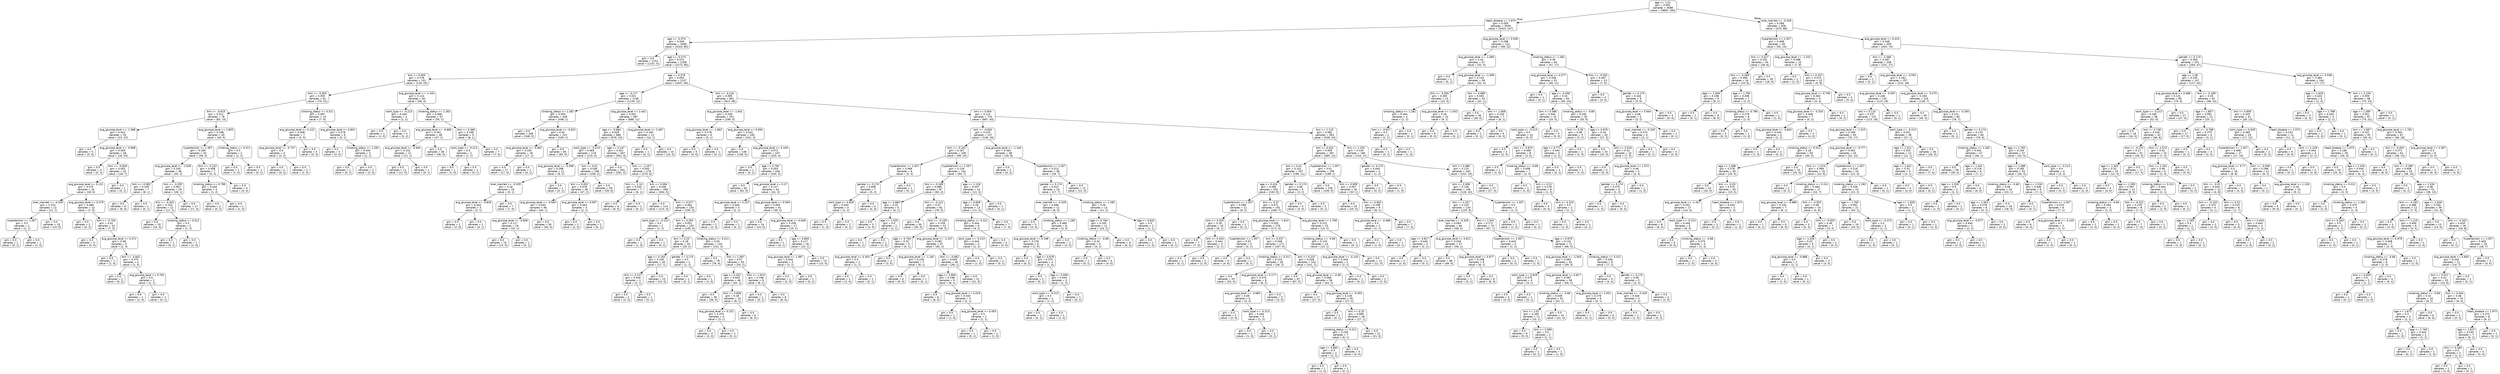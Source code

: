 digraph Tree {
node [shape=box, style="rounded", color="black", fontname="helvetica"] ;
edge [fontname="helvetica"] ;
0 [label="age <= 1.21\ngini = 0.091\nsamples = 4088\nvalue = [3893, 195]"] ;
1 [label="heart_disease <= 1.973\ngini = 0.059\nsamples = 3530\nvalue = [3423, 107]"] ;
0 -> 1 [labeldistance=2.5, labelangle=45, headlabel="True"] ;
2 [label="age <= -0.574\ngini = 0.049\nsamples = 3409\nvalue = [3324, 85]"] ;
1 -> 2 ;
3 [label="gini = 0.0\nsamples = 1151\nvalue = [1151, 0]"] ;
2 -> 3 ;
4 [label="age <= -0.573\ngini = 0.072\nsamples = 2258\nvalue = [2173, 85]"] ;
2 -> 4 ;
5 [label="bmi <= 0.005\ngini = 0.276\nsamples = 151\nvalue = [126, 25]"] ;
4 -> 5 ;
6 [label="bmi <= -0.003\ngini = 0.355\nsamples = 91\nvalue = [70, 21]"] ;
5 -> 6 ;
7 [label="bmi <= -0.615\ngini = 0.311\nsamples = 78\nvalue = [63, 15]"] ;
6 -> 7 ;
8 [label="avg_glucose_level <= -1.098\ngini = 0.422\nsamples = 33\nvalue = [23, 10]"] ;
7 -> 8 ;
9 [label="gini = 0.0\nsamples = 5\nvalue = [5, 0]"] ;
8 -> 9 ;
10 [label="avg_glucose_level <= -0.908\ngini = 0.459\nsamples = 28\nvalue = [18, 10]"] ;
8 -> 10 ;
11 [label="gini = 0.0\nsamples = 3\nvalue = [0, 3]"] ;
10 -> 11 ;
12 [label="bmi <= -0.628\ngini = 0.403\nsamples = 25\nvalue = [18, 7]"] ;
10 -> 12 ;
13 [label="avg_glucose_level <= 0.131\ngini = 0.375\nsamples = 24\nvalue = [18, 6]"] ;
12 -> 13 ;
14 [label="ever_married <= -0.329\ngini = 0.153\nsamples = 12\nvalue = [11, 1]"] ;
13 -> 14 ;
15 [label="hypertension <= 1.357\ngini = 0.5\nsamples = 2\nvalue = [1, 1]"] ;
14 -> 15 ;
16 [label="gini = 0.0\nsamples = 1\nvalue = [0, 1]"] ;
15 -> 16 ;
17 [label="gini = 0.0\nsamples = 1\nvalue = [1, 0]"] ;
15 -> 17 ;
18 [label="gini = 0.0\nsamples = 10\nvalue = [10, 0]"] ;
14 -> 18 ;
19 [label="avg_glucose_level <= 0.279\ngini = 0.486\nsamples = 12\nvalue = [7, 5]"] ;
13 -> 19 ;
20 [label="gini = 0.0\nsamples = 2\nvalue = [0, 2]"] ;
19 -> 20 ;
21 [label="bmi <= -0.754\ngini = 0.42\nsamples = 10\nvalue = [7, 3]"] ;
19 -> 21 ;
22 [label="gini = 0.0\nsamples = 5\nvalue = [5, 0]"] ;
21 -> 22 ;
23 [label="avg_glucose_level <= 0.471\ngini = 0.48\nsamples = 5\nvalue = [2, 3]"] ;
21 -> 23 ;
24 [label="gini = 0.0\nsamples = 1\nvalue = [1, 0]"] ;
23 -> 24 ;
25 [label="bmi <= -0.641\ngini = 0.375\nsamples = 4\nvalue = [1, 3]"] ;
23 -> 25 ;
26 [label="gini = 0.0\nsamples = 2\nvalue = [0, 2]"] ;
25 -> 26 ;
27 [label="avg_glucose_level <= 0.702\ngini = 0.5\nsamples = 2\nvalue = [1, 1]"] ;
25 -> 27 ;
28 [label="gini = 0.0\nsamples = 1\nvalue = [1, 0]"] ;
27 -> 28 ;
29 [label="gini = 0.0\nsamples = 1\nvalue = [0, 1]"] ;
27 -> 29 ;
30 [label="gini = 0.0\nsamples = 1\nvalue = [0, 1]"] ;
12 -> 30 ;
31 [label="avg_glucose_level <= 2.803\ngini = 0.198\nsamples = 45\nvalue = [40, 5]"] ;
7 -> 31 ;
32 [label="hypertension <= 1.357\ngini = 0.169\nsamples = 43\nvalue = [39, 4]"] ;
31 -> 32 ;
33 [label="avg_glucose_level <= -1.028\ngini = 0.105\nsamples = 36\nvalue = [34, 2]"] ;
32 -> 33 ;
34 [label="bmi <= -0.082\ngini = 0.245\nsamples = 7\nvalue = [6, 1]"] ;
33 -> 34 ;
35 [label="gini = 0.0\nsamples = 6\nvalue = [6, 0]"] ;
34 -> 35 ;
36 [label="gini = 0.0\nsamples = 1\nvalue = [0, 1]"] ;
34 -> 36 ;
37 [label="bmi <= -0.295\ngini = 0.067\nsamples = 29\nvalue = [28, 1]"] ;
33 -> 37 ;
38 [label="bmi <= -0.342\ngini = 0.153\nsamples = 12\nvalue = [11, 1]"] ;
37 -> 38 ;
39 [label="gini = 0.0\nsamples = 10\nvalue = [10, 0]"] ;
38 -> 39 ;
40 [label="smoking_status <= 0.311\ngini = 0.5\nsamples = 2\nvalue = [1, 1]"] ;
38 -> 40 ;
41 [label="gini = 0.0\nsamples = 1\nvalue = [0, 1]"] ;
40 -> 41 ;
42 [label="gini = 0.0\nsamples = 1\nvalue = [1, 0]"] ;
40 -> 42 ;
43 [label="gini = 0.0\nsamples = 17\nvalue = [17, 0]"] ;
37 -> 43 ;
44 [label="bmi <= -0.222\ngini = 0.408\nsamples = 7\nvalue = [5, 2]"] ;
32 -> 44 ;
45 [label="smoking_status <= 0.796\ngini = 0.444\nsamples = 3\nvalue = [1, 2]"] ;
44 -> 45 ;
46 [label="gini = 0.0\nsamples = 2\nvalue = [0, 2]"] ;
45 -> 46 ;
47 [label="gini = 0.0\nsamples = 1\nvalue = [1, 0]"] ;
45 -> 47 ;
48 [label="gini = 0.0\nsamples = 4\nvalue = [4, 0]"] ;
44 -> 48 ;
49 [label="smoking_status <= 0.311\ngini = 0.5\nsamples = 2\nvalue = [1, 1]"] ;
31 -> 49 ;
50 [label="gini = 0.0\nsamples = 1\nvalue = [1, 0]"] ;
49 -> 50 ;
51 [label="gini = 0.0\nsamples = 1\nvalue = [0, 1]"] ;
49 -> 51 ;
52 [label="smoking_status <= 0.311\ngini = 0.497\nsamples = 13\nvalue = [7, 6]"] ;
6 -> 52 ;
53 [label="avg_glucose_level <= 0.122\ngini = 0.408\nsamples = 7\nvalue = [2, 5]"] ;
52 -> 53 ;
54 [label="avg_glucose_level <= -0.737\ngini = 0.5\nsamples = 4\nvalue = [2, 2]"] ;
53 -> 54 ;
55 [label="gini = 0.0\nsamples = 2\nvalue = [0, 2]"] ;
54 -> 55 ;
56 [label="gini = 0.0\nsamples = 2\nvalue = [2, 0]"] ;
54 -> 56 ;
57 [label="gini = 0.0\nsamples = 3\nvalue = [0, 3]"] ;
53 -> 57 ;
58 [label="avg_glucose_level <= 0.801\ngini = 0.278\nsamples = 6\nvalue = [5, 1]"] ;
52 -> 58 ;
59 [label="gini = 0.0\nsamples = 3\nvalue = [3, 0]"] ;
58 -> 59 ;
60 [label="smoking_status <= 1.282\ngini = 0.444\nsamples = 3\nvalue = [2, 1]"] ;
58 -> 60 ;
61 [label="gini = 0.0\nsamples = 1\nvalue = [0, 1]"] ;
60 -> 61 ;
62 [label="gini = 0.0\nsamples = 2\nvalue = [2, 0]"] ;
60 -> 62 ;
63 [label="avg_glucose_level <= -1.434\ngini = 0.124\nsamples = 60\nvalue = [56, 4]"] ;
5 -> 63 ;
64 [label="work_type <= -0.213\ngini = 0.444\nsamples = 3\nvalue = [1, 2]"] ;
63 -> 64 ;
65 [label="gini = 0.0\nsamples = 1\nvalue = [1, 0]"] ;
64 -> 65 ;
66 [label="gini = 0.0\nsamples = 2\nvalue = [0, 2]"] ;
64 -> 66 ;
67 [label="smoking_status <= 1.282\ngini = 0.068\nsamples = 57\nvalue = [55, 2]"] ;
63 -> 67 ;
68 [label="avg_glucose_level <= -0.894\ngini = 0.041\nsamples = 48\nvalue = [47, 1]"] ;
67 -> 68 ;
69 [label="avg_glucose_level <= -0.945\ngini = 0.153\nsamples = 12\nvalue = [11, 1]"] ;
68 -> 69 ;
70 [label="gini = 0.0\nsamples = 11\nvalue = [11, 0]"] ;
69 -> 70 ;
71 [label="gini = 0.0\nsamples = 1\nvalue = [0, 1]"] ;
69 -> 71 ;
72 [label="gini = 0.0\nsamples = 36\nvalue = [36, 0]"] ;
68 -> 72 ;
73 [label="bmi <= 0.496\ngini = 0.198\nsamples = 9\nvalue = [8, 1]"] ;
67 -> 73 ;
74 [label="work_type <= -0.213\ngini = 0.5\nsamples = 2\nvalue = [1, 1]"] ;
73 -> 74 ;
75 [label="gini = 0.0\nsamples = 1\nvalue = [1, 0]"] ;
74 -> 75 ;
76 [label="gini = 0.0\nsamples = 1\nvalue = [0, 1]"] ;
74 -> 76 ;
77 [label="gini = 0.0\nsamples = 7\nvalue = [7, 0]"] ;
73 -> 77 ;
78 [label="age <= 0.378\ngini = 0.055\nsamples = 2107\nvalue = [2047, 60]"] ;
4 -> 78 ;
79 [label="age <= -0.177\ngini = 0.021\nsamples = 1146\nvalue = [1134, 12]"] ;
78 -> 79 ;
80 [label="smoking_status <= 1.282\ngini = 0.004\nsamples = 449\nvalue = [448, 1]"] ;
79 -> 80 ;
81 [label="gini = 0.0\nsamples = 348\nvalue = [348, 0]"] ;
80 -> 81 ;
82 [label="avg_glucose_level <= -0.922\ngini = 0.02\nsamples = 101\nvalue = [100, 1]"] ;
80 -> 82 ;
83 [label="avg_glucose_level <= -0.961\ngini = 0.105\nsamples = 18\nvalue = [17, 1]"] ;
82 -> 83 ;
84 [label="gini = 0.0\nsamples = 17\nvalue = [17, 0]"] ;
83 -> 84 ;
85 [label="gini = 0.0\nsamples = 1\nvalue = [0, 1]"] ;
83 -> 85 ;
86 [label="gini = 0.0\nsamples = 83\nvalue = [83, 0]"] ;
82 -> 86 ;
87 [label="avg_glucose_level <= 2.442\ngini = 0.031\nsamples = 697\nvalue = [686, 11]"] ;
79 -> 87 ;
88 [label="age <= -0.084\ngini = 0.029\nsamples = 686\nvalue = [676, 10]"] ;
87 -> 88 ;
89 [label="work_type <= -0.213\ngini = 0.065\nsamples = 119\nvalue = [115, 4]"] ;
88 -> 89 ;
90 [label="avg_glucose_level <= -0.008\ngini = 0.298\nsamples = 11\nvalue = [9, 2]"] ;
89 -> 90 ;
91 [label="ever_married <= -0.329\ngini = 0.18\nsamples = 10\nvalue = [9, 1]"] ;
90 -> 91 ;
92 [label="avg_glucose_level <= -0.826\ngini = 0.444\nsamples = 3\nvalue = [2, 1]"] ;
91 -> 92 ;
93 [label="gini = 0.0\nsamples = 2\nvalue = [2, 0]"] ;
92 -> 93 ;
94 [label="gini = 0.0\nsamples = 1\nvalue = [0, 1]"] ;
92 -> 94 ;
95 [label="gini = 0.0\nsamples = 7\nvalue = [7, 0]"] ;
91 -> 95 ;
96 [label="gini = 0.0\nsamples = 1\nvalue = [0, 1]"] ;
90 -> 96 ;
97 [label="bmi <= 0.01\ngini = 0.036\nsamples = 108\nvalue = [106, 2]"] ;
89 -> 97 ;
98 [label="bmi <= 0.002\ngini = 0.078\nsamples = 49\nvalue = [47, 2]"] ;
97 -> 98 ;
99 [label="avg_glucose_level <= -0.563\ngini = 0.043\nsamples = 46\nvalue = [45, 1]"] ;
98 -> 99 ;
100 [label="avg_glucose_level <= -0.656\ngini = 0.117\nsamples = 16\nvalue = [15, 1]"] ;
99 -> 100 ;
101 [label="gini = 0.0\nsamples = 15\nvalue = [15, 0]"] ;
100 -> 101 ;
102 [label="gini = 0.0\nsamples = 1\nvalue = [0, 1]"] ;
100 -> 102 ;
103 [label="gini = 0.0\nsamples = 30\nvalue = [30, 0]"] ;
99 -> 103 ;
104 [label="avg_glucose_level <= 0.097\ngini = 0.444\nsamples = 3\nvalue = [2, 1]"] ;
98 -> 104 ;
105 [label="gini = 0.0\nsamples = 2\nvalue = [2, 0]"] ;
104 -> 105 ;
106 [label="gini = 0.0\nsamples = 1\nvalue = [0, 1]"] ;
104 -> 106 ;
107 [label="gini = 0.0\nsamples = 59\nvalue = [59, 0]"] ;
97 -> 107 ;
108 [label="age <= 0.147\ngini = 0.021\nsamples = 567\nvalue = [561, 6]"] ;
88 -> 108 ;
109 [label="gini = 0.0\nsamples = 291\nvalue = [291, 0]"] ;
108 -> 109 ;
110 [label="bmi <= -1.107\ngini = 0.043\nsamples = 276\nvalue = [270, 6]"] ;
108 -> 110 ;
111 [label="bmi <= -1.14\ngini = 0.245\nsamples = 7\nvalue = [6, 1]"] ;
110 -> 111 ;
112 [label="gini = 0.0\nsamples = 6\nvalue = [6, 0]"] ;
111 -> 112 ;
113 [label="gini = 0.0\nsamples = 1\nvalue = [0, 1]"] ;
111 -> 113 ;
114 [label="bmi <= 0.064\ngini = 0.036\nsamples = 269\nvalue = [264, 5]"] ;
110 -> 114 ;
115 [label="gini = 0.0\nsamples = 114\nvalue = [114, 0]"] ;
114 -> 115 ;
116 [label="bmi <= 0.077\ngini = 0.062\nsamples = 155\nvalue = [150, 5]"] ;
114 -> 116 ;
117 [label="work_type <= -0.213\ngini = 0.5\nsamples = 2\nvalue = [1, 1]"] ;
116 -> 117 ;
118 [label="gini = 0.0\nsamples = 1\nvalue = [1, 0]"] ;
117 -> 118 ;
119 [label="gini = 0.0\nsamples = 1\nvalue = [0, 1]"] ;
117 -> 119 ;
120 [label="bmi <= 0.263\ngini = 0.051\nsamples = 153\nvalue = [149, 4]"] ;
116 -> 120 ;
121 [label="bmi <= 0.25\ngini = 0.18\nsamples = 20\nvalue = [18, 2]"] ;
120 -> 121 ;
122 [label="age <= 0.193\ngini = 0.105\nsamples = 18\nvalue = [17, 1]"] ;
121 -> 122 ;
123 [label="bmi <= 0.137\ngini = 0.444\nsamples = 3\nvalue = [2, 1]"] ;
122 -> 123 ;
124 [label="gini = 0.0\nsamples = 2\nvalue = [2, 0]"] ;
123 -> 124 ;
125 [label="gini = 0.0\nsamples = 1\nvalue = [0, 1]"] ;
123 -> 125 ;
126 [label="gini = 0.0\nsamples = 15\nvalue = [15, 0]"] ;
122 -> 126 ;
127 [label="gender <= 0.174\ngini = 0.5\nsamples = 2\nvalue = [1, 1]"] ;
121 -> 127 ;
128 [label="gini = 0.0\nsamples = 1\nvalue = [0, 1]"] ;
127 -> 128 ;
129 [label="gini = 0.0\nsamples = 1\nvalue = [1, 0]"] ;
127 -> 129 ;
130 [label="smoking_status <= 0.311\ngini = 0.03\nsamples = 133\nvalue = [131, 2]"] ;
120 -> 130 ;
131 [label="gini = 0.0\nsamples = 78\nvalue = [78, 0]"] ;
130 -> 131 ;
132 [label="bmi <= 1.567\ngini = 0.07\nsamples = 55\nvalue = [53, 2]"] ;
130 -> 132 ;
133 [label="age <= 0.332\ngini = 0.043\nsamples = 46\nvalue = [45, 1]"] ;
132 -> 133 ;
134 [label="gini = 0.0\nsamples = 36\nvalue = [36, 0]"] ;
133 -> 134 ;
135 [label="bmi <= 0.836\ngini = 0.18\nsamples = 10\nvalue = [9, 1]"] ;
133 -> 135 ;
136 [label="avg_glucose_level <= 0.232\ngini = 0.375\nsamples = 4\nvalue = [3, 1]"] ;
135 -> 136 ;
137 [label="gini = 0.0\nsamples = 3\nvalue = [3, 0]"] ;
136 -> 137 ;
138 [label="gini = 0.0\nsamples = 1\nvalue = [0, 1]"] ;
136 -> 138 ;
139 [label="gini = 0.0\nsamples = 6\nvalue = [6, 0]"] ;
135 -> 139 ;
140 [label="bmi <= 1.674\ngini = 0.198\nsamples = 9\nvalue = [8, 1]"] ;
132 -> 140 ;
141 [label="gini = 0.0\nsamples = 1\nvalue = [0, 1]"] ;
140 -> 141 ;
142 [label="gini = 0.0\nsamples = 8\nvalue = [8, 0]"] ;
140 -> 142 ;
143 [label="avg_glucose_level <= 2.487\ngini = 0.165\nsamples = 11\nvalue = [10, 1]"] ;
87 -> 143 ;
144 [label="gini = 0.0\nsamples = 1\nvalue = [0, 1]"] ;
143 -> 144 ;
145 [label="gini = 0.0\nsamples = 10\nvalue = [10, 0]"] ;
143 -> 145 ;
146 [label="bmi <= -0.216\ngini = 0.095\nsamples = 961\nvalue = [913, 48]"] ;
78 -> 146 ;
147 [label="avg_glucose_level <= -1.641\ngini = 0.039\nsamples = 251\nvalue = [246, 5]"] ;
146 -> 147 ;
148 [label="avg_glucose_level <= -1.662\ngini = 0.278\nsamples = 6\nvalue = [5, 1]"] ;
147 -> 148 ;
149 [label="gini = 0.0\nsamples = 5\nvalue = [5, 0]"] ;
148 -> 149 ;
150 [label="gini = 0.0\nsamples = 1\nvalue = [0, 1]"] ;
148 -> 150 ;
151 [label="avg_glucose_level <= 0.094\ngini = 0.032\nsamples = 245\nvalue = [241, 4]"] ;
147 -> 151 ;
152 [label="gini = 0.0\nsamples = 138\nvalue = [138, 0]"] ;
151 -> 152 ;
153 [label="avg_glucose_level <= 0.109\ngini = 0.072\nsamples = 107\nvalue = [103, 4]"] ;
151 -> 153 ;
154 [label="gini = 0.0\nsamples = 1\nvalue = [0, 1]"] ;
153 -> 154 ;
155 [label="age <= 0.794\ngini = 0.055\nsamples = 106\nvalue = [103, 3]"] ;
153 -> 155 ;
156 [label="gini = 0.0\nsamples = 62\nvalue = [62, 0]"] ;
155 -> 156 ;
157 [label="avg_glucose_level <= 0.17\ngini = 0.127\nsamples = 44\nvalue = [41, 3]"] ;
155 -> 157 ;
158 [label="avg_glucose_level <= 0.137\ngini = 0.444\nsamples = 3\nvalue = [2, 1]"] ;
157 -> 158 ;
159 [label="gini = 0.0\nsamples = 2\nvalue = [2, 0]"] ;
158 -> 159 ;
160 [label="gini = 0.0\nsamples = 1\nvalue = [0, 1]"] ;
158 -> 160 ;
161 [label="avg_glucose_level <= 0.594\ngini = 0.093\nsamples = 41\nvalue = [39, 2]"] ;
157 -> 161 ;
162 [label="gini = 0.0\nsamples = 24\nvalue = [24, 0]"] ;
161 -> 162 ;
163 [label="avg_glucose_level <= 0.628\ngini = 0.208\nsamples = 17\nvalue = [15, 2]"] ;
161 -> 163 ;
164 [label="gini = 0.0\nsamples = 1\nvalue = [0, 1]"] ;
163 -> 164 ;
165 [label="age <= 0.864\ngini = 0.117\nsamples = 16\nvalue = [15, 1]"] ;
163 -> 165 ;
166 [label="avg_glucose_level <= 1.087\ngini = 0.444\nsamples = 3\nvalue = [2, 1]"] ;
165 -> 166 ;
167 [label="gini = 0.0\nsamples = 2\nvalue = [2, 0]"] ;
166 -> 167 ;
168 [label="gini = 0.0\nsamples = 1\nvalue = [0, 1]"] ;
166 -> 168 ;
169 [label="gini = 0.0\nsamples = 13\nvalue = [13, 0]"] ;
165 -> 169 ;
170 [label="bmi <= 0.004\ngini = 0.114\nsamples = 710\nvalue = [667, 43]"] ;
146 -> 170 ;
171 [label="bmi <= -0.003\ngini = 0.225\nsamples = 147\nvalue = [128, 19]"] ;
170 -> 171 ;
172 [label="bmi <= -0.202\ngini = 0.167\nsamples = 109\nvalue = [99, 10]"] ;
171 -> 172 ;
173 [label="hypertension <= 1.357\ngini = 0.469\nsamples = 8\nvalue = [5, 3]"] ;
172 -> 173 ;
174 [label="gender <= 0.174\ngini = 0.408\nsamples = 7\nvalue = [5, 2]"] ;
173 -> 174 ;
175 [label="work_type <= 0.929\ngini = 0.444\nsamples = 3\nvalue = [1, 2]"] ;
174 -> 175 ;
176 [label="gini = 0.0\nsamples = 1\nvalue = [1, 0]"] ;
175 -> 176 ;
177 [label="gini = 0.0\nsamples = 2\nvalue = [0, 2]"] ;
175 -> 177 ;
178 [label="gini = 0.0\nsamples = 4\nvalue = [4, 0]"] ;
174 -> 178 ;
179 [label="gini = 0.0\nsamples = 1\nvalue = [0, 1]"] ;
173 -> 179 ;
180 [label="hypertension <= 1.357\ngini = 0.129\nsamples = 101\nvalue = [94, 7]"] ;
172 -> 180 ;
181 [label="bmi <= -0.189\ngini = 0.088\nsamples = 87\nvalue = [83, 4]"] ;
180 -> 181 ;
182 [label="age <= 0.864\ngini = 0.32\nsamples = 5\nvalue = [4, 1]"] ;
181 -> 182 ;
183 [label="gini = 0.0\nsamples = 3\nvalue = [3, 0]"] ;
182 -> 183 ;
184 [label="age <= 1.025\ngini = 0.5\nsamples = 2\nvalue = [1, 1]"] ;
182 -> 184 ;
185 [label="gini = 0.0\nsamples = 1\nvalue = [0, 1]"] ;
184 -> 185 ;
186 [label="gini = 0.0\nsamples = 1\nvalue = [1, 0]"] ;
184 -> 186 ;
187 [label="bmi <= -0.122\ngini = 0.07\nsamples = 82\nvalue = [79, 3]"] ;
181 -> 187 ;
188 [label="gini = 0.0\nsamples = 30\nvalue = [30, 0]"] ;
187 -> 188 ;
189 [label="bmi <= -0.109\ngini = 0.109\nsamples = 52\nvalue = [49, 3]"] ;
187 -> 189 ;
190 [label="age <= 0.794\ngini = 0.32\nsamples = 5\nvalue = [4, 1]"] ;
189 -> 190 ;
191 [label="avg_glucose_level <= 0.353\ngini = 0.5\nsamples = 2\nvalue = [1, 1]"] ;
190 -> 191 ;
192 [label="gini = 0.0\nsamples = 1\nvalue = [1, 0]"] ;
191 -> 192 ;
193 [label="gini = 0.0\nsamples = 1\nvalue = [0, 1]"] ;
191 -> 193 ;
194 [label="gini = 0.0\nsamples = 3\nvalue = [3, 0]"] ;
190 -> 194 ;
195 [label="avg_glucose_level <= -1.107\ngini = 0.081\nsamples = 47\nvalue = [45, 2]"] ;
189 -> 195 ;
196 [label="avg_glucose_level <= -1.181\ngini = 0.245\nsamples = 7\nvalue = [6, 1]"] ;
195 -> 196 ;
197 [label="gini = 0.0\nsamples = 6\nvalue = [6, 0]"] ;
196 -> 197 ;
198 [label="gini = 0.0\nsamples = 1\nvalue = [0, 1]"] ;
196 -> 198 ;
199 [label="bmi <= -0.082\ngini = 0.049\nsamples = 40\nvalue = [39, 1]"] ;
195 -> 199 ;
200 [label="age <= 0.956\ngini = 0.198\nsamples = 9\nvalue = [8, 1]"] ;
199 -> 200 ;
201 [label="gini = 0.0\nsamples = 6\nvalue = [6, 0]"] ;
200 -> 201 ;
202 [label="avg_glucose_level <= 0.019\ngini = 0.444\nsamples = 3\nvalue = [2, 1]"] ;
200 -> 202 ;
203 [label="gini = 0.0\nsamples = 1\nvalue = [1, 0]"] ;
202 -> 203 ;
204 [label="avg_glucose_level <= 0.453\ngini = 0.5\nsamples = 2\nvalue = [1, 1]"] ;
202 -> 204 ;
205 [label="gini = 0.0\nsamples = 1\nvalue = [0, 1]"] ;
204 -> 205 ;
206 [label="gini = 0.0\nsamples = 1\nvalue = [1, 0]"] ;
204 -> 206 ;
207 [label="gini = 0.0\nsamples = 31\nvalue = [31, 0]"] ;
199 -> 207 ;
208 [label="age <= 1.118\ngini = 0.337\nsamples = 14\nvalue = [11, 3]"] ;
180 -> 208 ;
209 [label="age <= 0.609\ngini = 0.26\nsamples = 13\nvalue = [11, 2]"] ;
208 -> 209 ;
210 [label="smoking_status <= 0.311\ngini = 0.444\nsamples = 6\nvalue = [4, 2]"] ;
209 -> 210 ;
211 [label="work_type <= -0.213\ngini = 0.444\nsamples = 3\nvalue = [1, 2]"] ;
210 -> 211 ;
212 [label="gini = 0.0\nsamples = 1\nvalue = [1, 0]"] ;
211 -> 212 ;
213 [label="gini = 0.0\nsamples = 2\nvalue = [0, 2]"] ;
211 -> 213 ;
214 [label="gini = 0.0\nsamples = 3\nvalue = [3, 0]"] ;
210 -> 214 ;
215 [label="gini = 0.0\nsamples = 7\nvalue = [7, 0]"] ;
209 -> 215 ;
216 [label="gini = 0.0\nsamples = 1\nvalue = [0, 1]"] ;
208 -> 216 ;
217 [label="avg_glucose_level <= -1.144\ngini = 0.361\nsamples = 38\nvalue = [29, 9]"] ;
171 -> 217 ;
218 [label="gini = 0.0\nsamples = 2\nvalue = [0, 2]"] ;
217 -> 218 ;
219 [label="hypertension <= 1.357\ngini = 0.313\nsamples = 36\nvalue = [29, 7]"] ;
217 -> 219 ;
220 [label="gender <= 0.174\ngini = 0.413\nsamples = 24\nvalue = [17, 7]"] ;
219 -> 220 ;
221 [label="ever_married <= -0.329\ngini = 0.496\nsamples = 11\nvalue = [6, 5]"] ;
220 -> 221 ;
222 [label="gini = 0.0\nsamples = 3\nvalue = [3, 0]"] ;
221 -> 222 ;
223 [label="smoking_status <= 1.282\ngini = 0.469\nsamples = 8\nvalue = [3, 5]"] ;
221 -> 223 ;
224 [label="avg_glucose_level <= 0.198\ngini = 0.278\nsamples = 6\nvalue = [1, 5]"] ;
223 -> 224 ;
225 [label="gini = 0.0\nsamples = 2\nvalue = [0, 2]"] ;
224 -> 225 ;
226 [label="age <= 0.679\ngini = 0.375\nsamples = 4\nvalue = [1, 3]"] ;
224 -> 226 ;
227 [label="gini = 0.0\nsamples = 1\nvalue = [0, 1]"] ;
226 -> 227 ;
228 [label="age <= 0.956\ngini = 0.444\nsamples = 3\nvalue = [1, 2]"] ;
226 -> 228 ;
229 [label="work_type <= -0.213\ngini = 0.5\nsamples = 2\nvalue = [1, 1]"] ;
228 -> 229 ;
230 [label="gini = 0.0\nsamples = 1\nvalue = [0, 1]"] ;
229 -> 230 ;
231 [label="gini = 0.0\nsamples = 1\nvalue = [1, 0]"] ;
229 -> 231 ;
232 [label="gini = 0.0\nsamples = 1\nvalue = [0, 1]"] ;
228 -> 232 ;
233 [label="gini = 0.0\nsamples = 2\nvalue = [2, 0]"] ;
223 -> 233 ;
234 [label="smoking_status <= 1.282\ngini = 0.26\nsamples = 13\nvalue = [11, 2]"] ;
220 -> 234 ;
235 [label="age <= 0.794\ngini = 0.165\nsamples = 11\nvalue = [10, 1]"] ;
234 -> 235 ;
236 [label="smoking_status <= -0.66\ngini = 0.32\nsamples = 5\nvalue = [4, 1]"] ;
235 -> 236 ;
237 [label="gini = 0.0\nsamples = 1\nvalue = [0, 1]"] ;
236 -> 237 ;
238 [label="gini = 0.0\nsamples = 4\nvalue = [4, 0]"] ;
236 -> 238 ;
239 [label="gini = 0.0\nsamples = 6\nvalue = [6, 0]"] ;
235 -> 239 ;
240 [label="age <= 0.632\ngini = 0.5\nsamples = 2\nvalue = [1, 1]"] ;
234 -> 240 ;
241 [label="gini = 0.0\nsamples = 1\nvalue = [1, 0]"] ;
240 -> 241 ;
242 [label="gini = 0.0\nsamples = 1\nvalue = [0, 1]"] ;
240 -> 242 ;
243 [label="gini = 0.0\nsamples = 12\nvalue = [12, 0]"] ;
219 -> 243 ;
244 [label="bmi <= 1.115\ngini = 0.082\nsamples = 563\nvalue = [539, 24]"] ;
170 -> 244 ;
245 [label="bmi <= 0.423\ngini = 0.059\nsamples = 397\nvalue = [385, 12]"] ;
244 -> 245 ;
246 [label="bmi <= 0.41\ngini = 0.101\nsamples = 207\nvalue = [196, 11]"] ;
245 -> 246 ;
247 [label="age <= 0.424\ngini = 0.085\nsamples = 202\nvalue = [193, 9]"] ;
246 -> 247 ;
248 [label="hypertension <= 1.357\ngini = 0.298\nsamples = 11\nvalue = [9, 2]"] ;
247 -> 248 ;
249 [label="bmi <= 0.303\ngini = 0.18\nsamples = 10\nvalue = [9, 1]"] ;
248 -> 249 ;
250 [label="gini = 0.0\nsamples = 7\nvalue = [7, 0]"] ;
249 -> 250 ;
251 [label="bmi <= 0.343\ngini = 0.444\nsamples = 3\nvalue = [2, 1]"] ;
249 -> 251 ;
252 [label="gini = 0.0\nsamples = 1\nvalue = [0, 1]"] ;
251 -> 252 ;
253 [label="gini = 0.0\nsamples = 2\nvalue = [2, 0]"] ;
251 -> 253 ;
254 [label="gini = 0.0\nsamples = 1\nvalue = [0, 1]"] ;
248 -> 254 ;
255 [label="bmi <= 0.37\ngini = 0.071\nsamples = 191\nvalue = [184, 7]"] ;
247 -> 255 ;
256 [label="avg_glucose_level <= -1.614\ngini = 0.055\nsamples = 176\nvalue = [171, 5]"] ;
255 -> 256 ;
257 [label="hypertension <= 1.357\ngini = 0.32\nsamples = 5\nvalue = [4, 1]"] ;
256 -> 257 ;
258 [label="gini = 0.0\nsamples = 4\nvalue = [4, 0]"] ;
257 -> 258 ;
259 [label="gini = 0.0\nsamples = 1\nvalue = [0, 1]"] ;
257 -> 259 ;
260 [label="bmi <= 0.037\ngini = 0.046\nsamples = 171\nvalue = [167, 4]"] ;
256 -> 260 ;
261 [label="smoking_status <= 0.311\ngini = 0.133\nsamples = 28\nvalue = [26, 2]"] ;
260 -> 261 ;
262 [label="gini = 0.0\nsamples = 20\nvalue = [20, 0]"] ;
261 -> 262 ;
263 [label="avg_glucose_level <= 0.177\ngini = 0.375\nsamples = 8\nvalue = [6, 2]"] ;
261 -> 263 ;
264 [label="avg_glucose_level <= -0.683\ngini = 0.48\nsamples = 5\nvalue = [3, 2]"] ;
263 -> 264 ;
265 [label="gini = 0.0\nsamples = 2\nvalue = [2, 0]"] ;
264 -> 265 ;
266 [label="work_type <= -0.213\ngini = 0.444\nsamples = 3\nvalue = [1, 2]"] ;
264 -> 266 ;
267 [label="gini = 0.0\nsamples = 1\nvalue = [1, 0]"] ;
266 -> 267 ;
268 [label="gini = 0.0\nsamples = 2\nvalue = [0, 2]"] ;
266 -> 268 ;
269 [label="gini = 0.0\nsamples = 3\nvalue = [3, 0]"] ;
263 -> 269 ;
270 [label="bmi <= 0.237\ngini = 0.028\nsamples = 143\nvalue = [141, 2]"] ;
260 -> 270 ;
271 [label="gini = 0.0\nsamples = 87\nvalue = [87, 0]"] ;
270 -> 271 ;
272 [label="avg_glucose_level <= -0.36\ngini = 0.069\nsamples = 56\nvalue = [54, 2]"] ;
270 -> 272 ;
273 [label="gini = 0.0\nsamples = 27\nvalue = [27, 0]"] ;
272 -> 273 ;
274 [label="avg_glucose_level <= -0.304\ngini = 0.128\nsamples = 29\nvalue = [27, 2]"] ;
272 -> 274 ;
275 [label="gini = 0.0\nsamples = 1\nvalue = [0, 1]"] ;
274 -> 275 ;
276 [label="bmi <= 0.25\ngini = 0.069\nsamples = 28\nvalue = [27, 1]"] ;
274 -> 276 ;
277 [label="smoking_status <= 0.311\ngini = 0.245\nsamples = 7\nvalue = [6, 1]"] ;
276 -> 277 ;
278 [label="age <= 0.864\ngini = 0.5\nsamples = 2\nvalue = [1, 1]"] ;
277 -> 278 ;
279 [label="gini = 0.0\nsamples = 1\nvalue = [1, 0]"] ;
278 -> 279 ;
280 [label="gini = 0.0\nsamples = 1\nvalue = [0, 1]"] ;
278 -> 280 ;
281 [label="gini = 0.0\nsamples = 5\nvalue = [5, 0]"] ;
277 -> 281 ;
282 [label="gini = 0.0\nsamples = 21\nvalue = [21, 0]"] ;
276 -> 282 ;
283 [label="avg_glucose_level <= 1.799\ngini = 0.231\nsamples = 15\nvalue = [13, 2]"] ;
255 -> 283 ;
284 [label="smoking_status <= -0.66\ngini = 0.133\nsamples = 14\nvalue = [13, 1]"] ;
283 -> 284 ;
285 [label="avg_glucose_level <= -0.143\ngini = 0.444\nsamples = 3\nvalue = [2, 1]"] ;
284 -> 285 ;
286 [label="gini = 0.0\nsamples = 1\nvalue = [0, 1]"] ;
285 -> 286 ;
287 [label="gini = 0.0\nsamples = 2\nvalue = [2, 0]"] ;
285 -> 287 ;
288 [label="gini = 0.0\nsamples = 11\nvalue = [11, 0]"] ;
284 -> 288 ;
289 [label="gini = 0.0\nsamples = 1\nvalue = [0, 1]"] ;
283 -> 289 ;
290 [label="gender <= 0.174\ngini = 0.48\nsamples = 5\nvalue = [3, 2]"] ;
246 -> 290 ;
291 [label="gini = 0.0\nsamples = 3\nvalue = [3, 0]"] ;
290 -> 291 ;
292 [label="gini = 0.0\nsamples = 2\nvalue = [0, 2]"] ;
290 -> 292 ;
293 [label="hypertension <= 1.357\ngini = 0.01\nsamples = 190\nvalue = [189, 1]"] ;
245 -> 293 ;
294 [label="gini = 0.0\nsamples = 156\nvalue = [156, 0]"] ;
293 -> 294 ;
295 [label="bmi <= 0.909\ngini = 0.057\nsamples = 34\nvalue = [33, 1]"] ;
293 -> 295 ;
296 [label="gini = 0.0\nsamples = 25\nvalue = [25, 0]"] ;
295 -> 296 ;
297 [label="bmi <= 0.942\ngini = 0.198\nsamples = 9\nvalue = [8, 1]"] ;
295 -> 297 ;
298 [label="avg_glucose_level <= -0.488\ngini = 0.5\nsamples = 2\nvalue = [1, 1]"] ;
297 -> 298 ;
299 [label="gini = 0.0\nsamples = 1\nvalue = [1, 0]"] ;
298 -> 299 ;
300 [label="gini = 0.0\nsamples = 1\nvalue = [0, 1]"] ;
298 -> 300 ;
301 [label="gini = 0.0\nsamples = 7\nvalue = [7, 0]"] ;
297 -> 301 ;
302 [label="bmi <= 1.155\ngini = 0.134\nsamples = 166\nvalue = [154, 12]"] ;
244 -> 302 ;
303 [label="gender <= 0.174\ngini = 0.444\nsamples = 3\nvalue = [1, 2]"] ;
302 -> 303 ;
304 [label="gini = 0.0\nsamples = 2\nvalue = [0, 2]"] ;
303 -> 304 ;
305 [label="gini = 0.0\nsamples = 1\nvalue = [1, 0]"] ;
303 -> 305 ;
306 [label="bmi <= 2.685\ngini = 0.115\nsamples = 163\nvalue = [153, 10]"] ;
302 -> 306 ;
307 [label="bmi <= 2.658\ngini = 0.136\nsamples = 136\nvalue = [126, 10]"] ;
306 -> 307 ;
308 [label="bmi <= 1.527\ngini = 0.125\nsamples = 134\nvalue = [125, 9]"] ;
307 -> 308 ;
309 [label="ever_married <= -0.329\ngini = 0.064\nsamples = 60\nvalue = [58, 2]"] ;
308 -> 309 ;
310 [label="age <= 0.817\ngini = 0.444\nsamples = 3\nvalue = [2, 1]"] ;
309 -> 310 ;
311 [label="gini = 0.0\nsamples = 2\nvalue = [2, 0]"] ;
310 -> 311 ;
312 [label="gini = 0.0\nsamples = 1\nvalue = [0, 1]"] ;
310 -> 312 ;
313 [label="avg_glucose_level <= 0.611\ngini = 0.034\nsamples = 57\nvalue = [56, 1]"] ;
309 -> 313 ;
314 [label="gini = 0.0\nsamples = 48\nvalue = [48, 0]"] ;
313 -> 314 ;
315 [label="avg_glucose_level <= 0.677\ngini = 0.198\nsamples = 9\nvalue = [8, 1]"] ;
313 -> 315 ;
316 [label="gini = 0.0\nsamples = 1\nvalue = [0, 1]"] ;
315 -> 316 ;
317 [label="gini = 0.0\nsamples = 8\nvalue = [8, 0]"] ;
315 -> 317 ;
318 [label="bmi <= 1.541\ngini = 0.171\nsamples = 74\nvalue = [67, 7]"] ;
308 -> 318 ;
319 [label="hypertension <= 1.357\ngini = 0.444\nsamples = 3\nvalue = [1, 2]"] ;
318 -> 319 ;
320 [label="gini = 0.0\nsamples = 2\nvalue = [0, 2]"] ;
319 -> 320 ;
321 [label="gini = 0.0\nsamples = 1\nvalue = [1, 0]"] ;
319 -> 321 ;
322 [label="age <= 0.979\ngini = 0.131\nsamples = 71\nvalue = [66, 5]"] ;
318 -> 322 ;
323 [label="avg_glucose_level <= -1.503\ngini = 0.092\nsamples = 62\nvalue = [59, 3]"] ;
322 -> 323 ;
324 [label="work_type <= 0.929\ngini = 0.375\nsamples = 4\nvalue = [3, 1]"] ;
323 -> 324 ;
325 [label="gini = 0.0\nsamples = 3\nvalue = [3, 0]"] ;
324 -> 325 ;
326 [label="gini = 0.0\nsamples = 1\nvalue = [0, 1]"] ;
324 -> 326 ;
327 [label="avg_glucose_level <= 0.817\ngini = 0.067\nsamples = 58\nvalue = [56, 2]"] ;
323 -> 327 ;
328 [label="smoking_status <= -0.66\ngini = 0.038\nsamples = 52\nvalue = [51, 1]"] ;
327 -> 328 ;
329 [label="bmi <= 2.02\ngini = 0.165\nsamples = 11\nvalue = [10, 1]"] ;
328 -> 329 ;
330 [label="gini = 0.0\nsamples = 9\nvalue = [9, 0]"] ;
329 -> 330 ;
331 [label="bmi <= 2.099\ngini = 0.5\nsamples = 2\nvalue = [1, 1]"] ;
329 -> 331 ;
332 [label="gini = 0.0\nsamples = 1\nvalue = [0, 1]"] ;
331 -> 332 ;
333 [label="gini = 0.0\nsamples = 1\nvalue = [1, 0]"] ;
331 -> 333 ;
334 [label="gini = 0.0\nsamples = 41\nvalue = [41, 0]"] ;
328 -> 334 ;
335 [label="avg_glucose_level <= 1.051\ngini = 0.278\nsamples = 6\nvalue = [5, 1]"] ;
327 -> 335 ;
336 [label="gini = 0.0\nsamples = 1\nvalue = [0, 1]"] ;
335 -> 336 ;
337 [label="gini = 0.0\nsamples = 5\nvalue = [5, 0]"] ;
335 -> 337 ;
338 [label="smoking_status <= 0.311\ngini = 0.346\nsamples = 9\nvalue = [7, 2]"] ;
322 -> 338 ;
339 [label="gini = 0.0\nsamples = 4\nvalue = [4, 0]"] ;
338 -> 339 ;
340 [label="gender <= 0.174\ngini = 0.48\nsamples = 5\nvalue = [3, 2]"] ;
338 -> 340 ;
341 [label="ever_married <= -0.329\ngini = 0.444\nsamples = 3\nvalue = [1, 2]"] ;
340 -> 341 ;
342 [label="gini = 0.0\nsamples = 1\nvalue = [1, 0]"] ;
341 -> 342 ;
343 [label="gini = 0.0\nsamples = 2\nvalue = [0, 2]"] ;
341 -> 343 ;
344 [label="gini = 0.0\nsamples = 2\nvalue = [2, 0]"] ;
340 -> 344 ;
345 [label="hypertension <= 1.357\ngini = 0.5\nsamples = 2\nvalue = [1, 1]"] ;
307 -> 345 ;
346 [label="gini = 0.0\nsamples = 1\nvalue = [1, 0]"] ;
345 -> 346 ;
347 [label="gini = 0.0\nsamples = 1\nvalue = [0, 1]"] ;
345 -> 347 ;
348 [label="gini = 0.0\nsamples = 27\nvalue = [27, 0]"] ;
306 -> 348 ;
349 [label="avg_glucose_level <= 0.509\ngini = 0.298\nsamples = 121\nvalue = [99, 22]"] ;
1 -> 349 ;
350 [label="avg_glucose_level <= -1.665\ngini = 0.16\nsamples = 57\nvalue = [52, 5]"] ;
349 -> 350 ;
351 [label="gini = 0.0\nsamples = 1\nvalue = [0, 1]"] ;
350 -> 351 ;
352 [label="avg_glucose_level <= -1.009\ngini = 0.133\nsamples = 56\nvalue = [52, 4]"] ;
350 -> 352 ;
353 [label="bmi <= -0.555\ngini = 0.355\nsamples = 13\nvalue = [10, 3]"] ;
352 -> 353 ;
354 [label="smoking_status <= 1.282\ngini = 0.444\nsamples = 3\nvalue = [1, 2]"] ;
353 -> 354 ;
355 [label="bmi <= -0.927\ngini = 0.5\nsamples = 2\nvalue = [1, 1]"] ;
354 -> 355 ;
356 [label="gini = 0.0\nsamples = 1\nvalue = [0, 1]"] ;
355 -> 356 ;
357 [label="gini = 0.0\nsamples = 1\nvalue = [1, 0]"] ;
355 -> 357 ;
358 [label="gini = 0.0\nsamples = 1\nvalue = [0, 1]"] ;
354 -> 358 ;
359 [label="avg_glucose_level <= -1.042\ngini = 0.18\nsamples = 10\nvalue = [9, 1]"] ;
353 -> 359 ;
360 [label="gini = 0.0\nsamples = 9\nvalue = [9, 0]"] ;
359 -> 360 ;
361 [label="gini = 0.0\nsamples = 1\nvalue = [0, 1]"] ;
359 -> 361 ;
362 [label="bmi <= 0.889\ngini = 0.045\nsamples = 43\nvalue = [42, 1]"] ;
352 -> 362 ;
363 [label="gini = 0.0\nsamples = 36\nvalue = [36, 0]"] ;
362 -> 363 ;
364 [label="bmi <= 1.008\ngini = 0.245\nsamples = 7\nvalue = [6, 1]"] ;
362 -> 364 ;
365 [label="gini = 0.0\nsamples = 1\nvalue = [0, 1]"] ;
364 -> 365 ;
366 [label="gini = 0.0\nsamples = 6\nvalue = [6, 0]"] ;
364 -> 366 ;
367 [label="smoking_status <= 1.282\ngini = 0.39\nsamples = 64\nvalue = [47, 17]"] ;
349 -> 367 ;
368 [label="avg_glucose_level <= 0.577\ngini = 0.338\nsamples = 51\nvalue = [40, 11]"] ;
367 -> 368 ;
369 [label="gini = 0.0\nsamples = 1\nvalue = [0, 1]"] ;
368 -> 369 ;
370 [label="age <= -0.456\ngini = 0.32\nsamples = 50\nvalue = [40, 10]"] ;
368 -> 370 ;
371 [label="bmi <= 0.396\ngini = 0.444\nsamples = 15\nvalue = [10, 5]"] ;
370 -> 371 ;
372 [label="work_type <= -0.213\ngini = 0.5\nsamples = 10\nvalue = [5, 5]"] ;
371 -> 372 ;
373 [label="gini = 0.0\nsamples = 2\nvalue = [2, 0]"] ;
372 -> 373 ;
374 [label="bmi <= -0.874\ngini = 0.469\nsamples = 8\nvalue = [3, 5]"] ;
372 -> 374 ;
375 [label="gini = 0.0\nsamples = 1\nvalue = [1, 0]"] ;
374 -> 375 ;
376 [label="smoking_status <= -0.66\ngini = 0.408\nsamples = 7\nvalue = [2, 5]"] ;
374 -> 376 ;
377 [label="gini = 0.0\nsamples = 1\nvalue = [1, 0]"] ;
376 -> 377 ;
378 [label="bmi <= 0.21\ngini = 0.278\nsamples = 6\nvalue = [1, 5]"] ;
376 -> 378 ;
379 [label="gini = 0.0\nsamples = 4\nvalue = [0, 4]"] ;
378 -> 379 ;
380 [label="bmi <= 0.323\ngini = 0.5\nsamples = 2\nvalue = [1, 1]"] ;
378 -> 380 ;
381 [label="gini = 0.0\nsamples = 1\nvalue = [1, 0]"] ;
380 -> 381 ;
382 [label="gini = 0.0\nsamples = 1\nvalue = [0, 1]"] ;
380 -> 382 ;
383 [label="gini = 0.0\nsamples = 5\nvalue = [5, 0]"] ;
371 -> 383 ;
384 [label="smoking_status <= -0.66\ngini = 0.245\nsamples = 35\nvalue = [30, 5]"] ;
370 -> 384 ;
385 [label="bmi <= 0.35\ngini = 0.48\nsamples = 5\nvalue = [3, 2]"] ;
384 -> 385 ;
386 [label="age <= 0.771\ngini = 0.444\nsamples = 3\nvalue = [1, 2]"] ;
385 -> 386 ;
387 [label="gini = 0.0\nsamples = 2\nvalue = [0, 2]"] ;
386 -> 387 ;
388 [label="gini = 0.0\nsamples = 1\nvalue = [1, 0]"] ;
386 -> 388 ;
389 [label="gini = 0.0\nsamples = 2\nvalue = [2, 0]"] ;
385 -> 389 ;
390 [label="age <= 0.979\ngini = 0.18\nsamples = 30\nvalue = [27, 3]"] ;
384 -> 390 ;
391 [label="gini = 0.0\nsamples = 20\nvalue = [20, 0]"] ;
390 -> 391 ;
392 [label="bmi <= 0.516\ngini = 0.42\nsamples = 10\nvalue = [7, 3]"] ;
390 -> 392 ;
393 [label="gini = 0.0\nsamples = 5\nvalue = [5, 0]"] ;
392 -> 393 ;
394 [label="avg_glucose_level <= 1.972\ngini = 0.48\nsamples = 5\nvalue = [2, 3]"] ;
392 -> 394 ;
395 [label="gender <= 0.174\ngini = 0.375\nsamples = 4\nvalue = [1, 3]"] ;
394 -> 395 ;
396 [label="gini = 0.0\nsamples = 1\nvalue = [1, 0]"] ;
395 -> 396 ;
397 [label="gini = 0.0\nsamples = 3\nvalue = [0, 3]"] ;
395 -> 397 ;
398 [label="gini = 0.0\nsamples = 1\nvalue = [1, 0]"] ;
394 -> 398 ;
399 [label="bmi <= -0.262\ngini = 0.497\nsamples = 13\nvalue = [7, 6]"] ;
367 -> 399 ;
400 [label="gini = 0.0\nsamples = 4\nvalue = [4, 0]"] ;
399 -> 400 ;
401 [label="gender <= 0.174\ngini = 0.444\nsamples = 9\nvalue = [3, 6]"] ;
399 -> 401 ;
402 [label="avg_glucose_level <= 0.944\ngini = 0.48\nsamples = 5\nvalue = [3, 2]"] ;
401 -> 402 ;
403 [label="ever_married <= -0.329\ngini = 0.375\nsamples = 4\nvalue = [3, 1]"] ;
402 -> 403 ;
404 [label="gini = 0.0\nsamples = 1\nvalue = [0, 1]"] ;
403 -> 404 ;
405 [label="gini = 0.0\nsamples = 3\nvalue = [3, 0]"] ;
403 -> 405 ;
406 [label="gini = 0.0\nsamples = 1\nvalue = [0, 1]"] ;
402 -> 406 ;
407 [label="gini = 0.0\nsamples = 4\nvalue = [0, 4]"] ;
401 -> 407 ;
408 [label="ever_married <= -0.329\ngini = 0.266\nsamples = 558\nvalue = [470, 88]"] ;
0 -> 408 [labeldistance=2.5, labelangle=-45, headlabel="False"] ;
409 [label="hypertension <= 1.357\ngini = 0.408\nsamples = 49\nvalue = [35, 14]"] ;
408 -> 409 ;
410 [label="bmi <= 0.017\ngini = 0.291\nsamples = 34\nvalue = [28, 6]"] ;
409 -> 410 ;
411 [label="bmi <= -0.269\ngini = 0.469\nsamples = 16\nvalue = [10, 6]"] ;
410 -> 411 ;
412 [label="age <= 1.349\ngini = 0.198\nsamples = 9\nvalue = [8, 1]"] ;
411 -> 412 ;
413 [label="gini = 0.0\nsamples = 1\nvalue = [0, 1]"] ;
412 -> 413 ;
414 [label="gini = 0.0\nsamples = 8\nvalue = [8, 0]"] ;
412 -> 414 ;
415 [label="age <= 1.765\ngini = 0.408\nsamples = 7\nvalue = [2, 5]"] ;
411 -> 415 ;
416 [label="smoking_status <= 0.796\ngini = 0.278\nsamples = 6\nvalue = [1, 5]"] ;
415 -> 416 ;
417 [label="gini = 0.0\nsamples = 5\nvalue = [0, 5]"] ;
416 -> 417 ;
418 [label="gini = 0.0\nsamples = 1\nvalue = [1, 0]"] ;
416 -> 418 ;
419 [label="gini = 0.0\nsamples = 1\nvalue = [1, 0]"] ;
415 -> 419 ;
420 [label="gini = 0.0\nsamples = 18\nvalue = [18, 0]"] ;
410 -> 420 ;
421 [label="avg_glucose_level <= -1.152\ngini = 0.498\nsamples = 15\nvalue = [7, 8]"] ;
409 -> 421 ;
422 [label="gini = 0.0\nsamples = 2\nvalue = [2, 0]"] ;
421 -> 422 ;
423 [label="bmi <= 0.237\ngini = 0.473\nsamples = 13\nvalue = [5, 8]"] ;
421 -> 423 ;
424 [label="avg_glucose_level <= 0.756\ngini = 0.494\nsamples = 9\nvalue = [5, 4]"] ;
423 -> 424 ;
425 [label="avg_glucose_level <= -0.333\ngini = 0.408\nsamples = 7\nvalue = [5, 2]"] ;
424 -> 425 ;
426 [label="avg_glucose_level <= -0.842\ngini = 0.444\nsamples = 3\nvalue = [1, 2]"] ;
425 -> 426 ;
427 [label="gini = 0.0\nsamples = 1\nvalue = [1, 0]"] ;
426 -> 427 ;
428 [label="gini = 0.0\nsamples = 2\nvalue = [0, 2]"] ;
426 -> 428 ;
429 [label="gini = 0.0\nsamples = 4\nvalue = [4, 0]"] ;
425 -> 429 ;
430 [label="gini = 0.0\nsamples = 2\nvalue = [0, 2]"] ;
424 -> 430 ;
431 [label="gini = 0.0\nsamples = 4\nvalue = [0, 4]"] ;
423 -> 431 ;
432 [label="avg_glucose_level <= 0.415\ngini = 0.248\nsamples = 509\nvalue = [435, 74]"] ;
408 -> 432 ;
433 [label="bmi <= -1.566\ngini = 0.187\nsamples = 258\nvalue = [231, 27]"] ;
432 -> 433 ;
434 [label="gini = 0.0\nsamples = 1\nvalue = [0, 1]"] ;
433 -> 434 ;
435 [label="avg_glucose_level <= -0.591\ngini = 0.182\nsamples = 257\nvalue = [231, 26]"] ;
433 -> 435 ;
436 [label="avg_glucose_level <= -0.597\ngini = 0.246\nsamples = 132\nvalue = [113, 19]"] ;
435 -> 436 ;
437 [label="bmi <= 0.124\ngini = 0.237\nsamples = 131\nvalue = [113, 18]"] ;
436 -> 437 ;
438 [label="avg_glucose_level <= -1.015\ngini = 0.299\nsamples = 93\nvalue = [76, 17]"] ;
437 -> 438 ;
439 [label="smoking_status <= 0.311\ngini = 0.18\nsamples = 50\nvalue = [45, 5]"] ;
438 -> 439 ;
440 [label="age <= 1.488\ngini = 0.278\nsamples = 30\nvalue = [25, 5]"] ;
439 -> 440 ;
441 [label="gini = 0.0\nsamples = 10\nvalue = [10, 0]"] ;
440 -> 441 ;
442 [label="bmi <= -0.03\ngini = 0.375\nsamples = 20\nvalue = [15, 5]"] ;
440 -> 442 ;
443 [label="avg_glucose_level <= -1.427\ngini = 0.291\nsamples = 17\nvalue = [14, 3]"] ;
442 -> 443 ;
444 [label="gini = 0.0\nsamples = 8\nvalue = [8, 0]"] ;
443 -> 444 ;
445 [label="work_type <= -0.213\ngini = 0.444\nsamples = 9\nvalue = [6, 3]"] ;
443 -> 445 ;
446 [label="gini = 0.0\nsamples = 5\nvalue = [5, 0]"] ;
445 -> 446 ;
447 [label="smoking_status <= -0.66\ngini = 0.375\nsamples = 4\nvalue = [1, 3]"] ;
445 -> 447 ;
448 [label="gini = 0.0\nsamples = 1\nvalue = [1, 0]"] ;
447 -> 448 ;
449 [label="gini = 0.0\nsamples = 3\nvalue = [0, 3]"] ;
447 -> 449 ;
450 [label="heart_disease <= 1.973\ngini = 0.444\nsamples = 3\nvalue = [1, 2]"] ;
442 -> 450 ;
451 [label="gini = 0.0\nsamples = 2\nvalue = [0, 2]"] ;
450 -> 451 ;
452 [label="gini = 0.0\nsamples = 1\nvalue = [1, 0]"] ;
450 -> 452 ;
453 [label="gini = 0.0\nsamples = 20\nvalue = [20, 0]"] ;
439 -> 453 ;
454 [label="avg_glucose_level <= -0.777\ngini = 0.402\nsamples = 43\nvalue = [31, 12]"] ;
438 -> 454 ;
455 [label="bmi <= -1.074\ngini = 0.499\nsamples = 19\nvalue = [10, 9]"] ;
454 -> 455 ;
456 [label="gini = 0.0\nsamples = 2\nvalue = [0, 2]"] ;
455 -> 456 ;
457 [label="smoking_status <= 0.311\ngini = 0.484\nsamples = 17\nvalue = [10, 7]"] ;
455 -> 457 ;
458 [label="avg_glucose_level <= -0.986\ngini = 0.245\nsamples = 7\nvalue = [6, 1]"] ;
457 -> 458 ;
459 [label="gini = 0.0\nsamples = 1\nvalue = [0, 1]"] ;
458 -> 459 ;
460 [label="gini = 0.0\nsamples = 6\nvalue = [6, 0]"] ;
458 -> 460 ;
461 [label="bmi <= -0.502\ngini = 0.48\nsamples = 10\nvalue = [4, 6]"] ;
457 -> 461 ;
462 [label="gini = 0.0\nsamples = 3\nvalue = [0, 3]"] ;
461 -> 462 ;
463 [label="bmi <= -0.003\ngini = 0.49\nsamples = 7\nvalue = [4, 3]"] ;
461 -> 463 ;
464 [label="age <= 1.256\ngini = 0.32\nsamples = 5\nvalue = [4, 1]"] ;
463 -> 464 ;
465 [label="avg_glucose_level <= -0.888\ngini = 0.5\nsamples = 2\nvalue = [1, 1]"] ;
464 -> 465 ;
466 [label="gini = 0.0\nsamples = 1\nvalue = [1, 0]"] ;
465 -> 466 ;
467 [label="gini = 0.0\nsamples = 1\nvalue = [0, 1]"] ;
465 -> 467 ;
468 [label="gini = 0.0\nsamples = 3\nvalue = [3, 0]"] ;
464 -> 468 ;
469 [label="gini = 0.0\nsamples = 2\nvalue = [0, 2]"] ;
463 -> 469 ;
470 [label="hypertension <= 1.357\ngini = 0.219\nsamples = 24\nvalue = [21, 3]"] ;
454 -> 470 ;
471 [label="smoking_status <= 1.282\ngini = 0.159\nsamples = 23\nvalue = [21, 2]"] ;
470 -> 471 ;
472 [label="age <= 1.765\ngini = 0.091\nsamples = 21\nvalue = [20, 1]"] ;
471 -> 472 ;
473 [label="gini = 0.0\nsamples = 19\nvalue = [19, 0]"] ;
472 -> 473 ;
474 [label="work_type <= -0.213\ngini = 0.5\nsamples = 2\nvalue = [1, 1]"] ;
472 -> 474 ;
475 [label="gini = 0.0\nsamples = 1\nvalue = [1, 0]"] ;
474 -> 475 ;
476 [label="gini = 0.0\nsamples = 1\nvalue = [0, 1]"] ;
474 -> 476 ;
477 [label="age <= 1.626\ngini = 0.5\nsamples = 2\nvalue = [1, 1]"] ;
471 -> 477 ;
478 [label="gini = 0.0\nsamples = 1\nvalue = [0, 1]"] ;
477 -> 478 ;
479 [label="gini = 0.0\nsamples = 1\nvalue = [1, 0]"] ;
477 -> 479 ;
480 [label="gini = 0.0\nsamples = 1\nvalue = [0, 1]"] ;
470 -> 480 ;
481 [label="work_type <= -0.213\ngini = 0.051\nsamples = 38\nvalue = [37, 1]"] ;
437 -> 481 ;
482 [label="age <= 1.511\ngini = 0.153\nsamples = 12\nvalue = [11, 1]"] ;
481 -> 482 ;
483 [label="age <= 1.441\ngini = 0.32\nsamples = 5\nvalue = [4, 1]"] ;
482 -> 483 ;
484 [label="gini = 0.0\nsamples = 4\nvalue = [4, 0]"] ;
483 -> 484 ;
485 [label="gini = 0.0\nsamples = 1\nvalue = [0, 1]"] ;
483 -> 485 ;
486 [label="gini = 0.0\nsamples = 7\nvalue = [7, 0]"] ;
482 -> 486 ;
487 [label="gini = 0.0\nsamples = 26\nvalue = [26, 0]"] ;
481 -> 487 ;
488 [label="gini = 0.0\nsamples = 1\nvalue = [0, 1]"] ;
436 -> 488 ;
489 [label="avg_glucose_level <= -0.275\ngini = 0.106\nsamples = 125\nvalue = [118, 7]"] ;
435 -> 489 ;
490 [label="gini = 0.0\nsamples = 40\nvalue = [40, 0]"] ;
489 -> 490 ;
491 [label="avg_glucose_level <= -0.265\ngini = 0.151\nsamples = 85\nvalue = [78, 7]"] ;
489 -> 491 ;
492 [label="gini = 0.0\nsamples = 1\nvalue = [0, 1]"] ;
491 -> 492 ;
493 [label="gender <= 0.174\ngini = 0.133\nsamples = 84\nvalue = [78, 6]"] ;
491 -> 493 ;
494 [label="smoking_status <= 1.282\ngini = 0.042\nsamples = 47\nvalue = [46, 1]"] ;
493 -> 494 ;
495 [label="gini = 0.0\nsamples = 39\nvalue = [39, 0]"] ;
494 -> 495 ;
496 [label="age <= 1.441\ngini = 0.219\nsamples = 8\nvalue = [7, 1]"] ;
494 -> 496 ;
497 [label="age <= 1.326\ngini = 0.5\nsamples = 2\nvalue = [1, 1]"] ;
496 -> 497 ;
498 [label="gini = 0.0\nsamples = 1\nvalue = [1, 0]"] ;
497 -> 498 ;
499 [label="gini = 0.0\nsamples = 1\nvalue = [0, 1]"] ;
497 -> 499 ;
500 [label="gini = 0.0\nsamples = 6\nvalue = [6, 0]"] ;
496 -> 500 ;
501 [label="age <= 1.765\ngini = 0.234\nsamples = 37\nvalue = [32, 5]"] ;
493 -> 501 ;
502 [label="age <= 1.488\ngini = 0.165\nsamples = 33\nvalue = [30, 3]"] ;
501 -> 502 ;
503 [label="smoking_status <= -0.66\ngini = 0.08\nsamples = 24\nvalue = [23, 1]"] ;
502 -> 503 ;
504 [label="age <= 1.303\ngini = 0.278\nsamples = 6\nvalue = [5, 1]"] ;
503 -> 504 ;
505 [label="avg_glucose_level <= -0.077\ngini = 0.444\nsamples = 3\nvalue = [2, 1]"] ;
504 -> 505 ;
506 [label="gini = 0.0\nsamples = 2\nvalue = [2, 0]"] ;
505 -> 506 ;
507 [label="gini = 0.0\nsamples = 1\nvalue = [0, 1]"] ;
505 -> 507 ;
508 [label="gini = 0.0\nsamples = 3\nvalue = [3, 0]"] ;
504 -> 508 ;
509 [label="gini = 0.0\nsamples = 18\nvalue = [18, 0]"] ;
503 -> 509 ;
510 [label="age <= 1.534\ngini = 0.346\nsamples = 9\nvalue = [7, 2]"] ;
502 -> 510 ;
511 [label="gini = 0.0\nsamples = 1\nvalue = [0, 1]"] ;
510 -> 511 ;
512 [label="hypertension <= 1.357\ngini = 0.219\nsamples = 8\nvalue = [7, 1]"] ;
510 -> 512 ;
513 [label="gini = 0.0\nsamples = 6\nvalue = [6, 0]"] ;
512 -> 513 ;
514 [label="avg_glucose_level <= -0.145\ngini = 0.5\nsamples = 2\nvalue = [1, 1]"] ;
512 -> 514 ;
515 [label="gini = 0.0\nsamples = 1\nvalue = [1, 0]"] ;
514 -> 515 ;
516 [label="gini = 0.0\nsamples = 1\nvalue = [0, 1]"] ;
514 -> 516 ;
517 [label="work_type <= -0.213\ngini = 0.5\nsamples = 4\nvalue = [2, 2]"] ;
501 -> 517 ;
518 [label="gini = 0.0\nsamples = 2\nvalue = [0, 2]"] ;
517 -> 518 ;
519 [label="gini = 0.0\nsamples = 2\nvalue = [2, 0]"] ;
517 -> 519 ;
520 [label="gender <= 0.174\ngini = 0.304\nsamples = 251\nvalue = [204, 47]"] ;
432 -> 520 ;
521 [label="age <= 1.58\ngini = 0.235\nsamples = 147\nvalue = [127, 20]"] ;
520 -> 521 ;
522 [label="avg_glucose_level <= 0.588\ngini = 0.131\nsamples = 85\nvalue = [79, 6]"] ;
521 -> 522 ;
523 [label="work_type <= -0.213\ngini = 0.185\nsamples = 58\nvalue = [52, 6]"] ;
522 -> 523 ;
524 [label="gini = 0.0\nsamples = 16\nvalue = [16, 0]"] ;
523 -> 524 ;
525 [label="bmi <= 0.736\ngini = 0.245\nsamples = 42\nvalue = [36, 6]"] ;
523 -> 525 ;
526 [label="bmi <= -0.275\ngini = 0.17\nsamples = 32\nvalue = [29, 3]"] ;
525 -> 526 ;
527 [label="age <= 1.303\ngini = 0.32\nsamples = 15\nvalue = [12, 3]"] ;
526 -> 527 ;
528 [label="gini = 0.0\nsamples = 4\nvalue = [4, 0]"] ;
527 -> 528 ;
529 [label="age <= 1.395\ngini = 0.397\nsamples = 11\nvalue = [8, 3]"] ;
527 -> 529 ;
530 [label="smoking_status <= -0.66\ngini = 0.444\nsamples = 3\nvalue = [1, 2]"] ;
529 -> 530 ;
531 [label="gini = 0.0\nsamples = 1\nvalue = [1, 0]"] ;
530 -> 531 ;
532 [label="gini = 0.0\nsamples = 2\nvalue = [0, 2]"] ;
530 -> 532 ;
533 [label="bmi <= -0.322\ngini = 0.219\nsamples = 8\nvalue = [7, 1]"] ;
529 -> 533 ;
534 [label="gini = 0.0\nsamples = 7\nvalue = [7, 0]"] ;
533 -> 534 ;
535 [label="gini = 0.0\nsamples = 1\nvalue = [0, 1]"] ;
533 -> 535 ;
536 [label="gini = 0.0\nsamples = 17\nvalue = [17, 0]"] ;
526 -> 536 ;
537 [label="bmi <= 1.574\ngini = 0.42\nsamples = 10\nvalue = [7, 3]"] ;
525 -> 537 ;
538 [label="bmi <= 1.161\ngini = 0.48\nsamples = 5\nvalue = [2, 3]"] ;
537 -> 538 ;
539 [label="smoking_status <= 0.311\ngini = 0.444\nsamples = 3\nvalue = [2, 1]"] ;
538 -> 539 ;
540 [label="gini = 0.0\nsamples = 2\nvalue = [2, 0]"] ;
539 -> 540 ;
541 [label="gini = 0.0\nsamples = 1\nvalue = [0, 1]"] ;
539 -> 541 ;
542 [label="gini = 0.0\nsamples = 2\nvalue = [0, 2]"] ;
538 -> 542 ;
543 [label="gini = 0.0\nsamples = 5\nvalue = [5, 0]"] ;
537 -> 543 ;
544 [label="gini = 0.0\nsamples = 27\nvalue = [27, 0]"] ;
522 -> 544 ;
545 [label="bmi <= -0.189\ngini = 0.35\nsamples = 62\nvalue = [48, 14]"] ;
521 -> 545 ;
546 [label="age <= 1.857\ngini = 0.091\nsamples = 21\nvalue = [20, 1]"] ;
545 -> 546 ;
547 [label="gini = 0.0\nsamples = 17\nvalue = [17, 0]"] ;
546 -> 547 ;
548 [label="bmi <= -0.788\ngini = 0.375\nsamples = 4\nvalue = [3, 1]"] ;
546 -> 548 ;
549 [label="gini = 0.0\nsamples = 1\nvalue = [0, 1]"] ;
548 -> 549 ;
550 [label="gini = 0.0\nsamples = 3\nvalue = [3, 0]"] ;
548 -> 550 ;
551 [label="bmi <= 0.609\ngini = 0.433\nsamples = 41\nvalue = [28, 13]"] ;
545 -> 551 ;
552 [label="work_type <= 0.929\ngini = 0.485\nsamples = 29\nvalue = [17, 12]"] ;
551 -> 552 ;
553 [label="hypertension <= 1.357\ngini = 0.466\nsamples = 27\nvalue = [17, 10]"] ;
552 -> 553 ;
554 [label="avg_glucose_level <= 0.77\ngini = 0.5\nsamples = 16\nvalue = [8, 8]"] ;
553 -> 554 ;
555 [label="bmi <= -0.01\ngini = 0.444\nsamples = 12\nvalue = [4, 8]"] ;
554 -> 555 ;
556 [label="bmi <= -0.102\ngini = 0.375\nsamples = 4\nvalue = [3, 1]"] ;
555 -> 556 ;
557 [label="age <= 1.765\ngini = 0.5\nsamples = 2\nvalue = [1, 1]"] ;
556 -> 557 ;
558 [label="gini = 0.0\nsamples = 1\nvalue = [1, 0]"] ;
557 -> 558 ;
559 [label="gini = 0.0\nsamples = 1\nvalue = [0, 1]"] ;
557 -> 559 ;
560 [label="gini = 0.0\nsamples = 2\nvalue = [2, 0]"] ;
556 -> 560 ;
561 [label="bmi <= 0.31\ngini = 0.219\nsamples = 8\nvalue = [1, 7]"] ;
555 -> 561 ;
562 [label="gini = 0.0\nsamples = 5\nvalue = [0, 5]"] ;
561 -> 562 ;
563 [label="bmi <= 0.443\ngini = 0.444\nsamples = 3\nvalue = [1, 2]"] ;
561 -> 563 ;
564 [label="gini = 0.0\nsamples = 1\nvalue = [1, 0]"] ;
563 -> 564 ;
565 [label="gini = 0.0\nsamples = 2\nvalue = [0, 2]"] ;
563 -> 565 ;
566 [label="gini = 0.0\nsamples = 4\nvalue = [4, 0]"] ;
554 -> 566 ;
567 [label="bmi <= -0.056\ngini = 0.298\nsamples = 11\nvalue = [9, 2]"] ;
553 -> 567 ;
568 [label="gini = 0.0\nsamples = 1\nvalue = [0, 1]"] ;
567 -> 568 ;
569 [label="avg_glucose_level <= 1.126\ngini = 0.18\nsamples = 10\nvalue = [9, 1]"] ;
567 -> 569 ;
570 [label="gini = 0.0\nsamples = 9\nvalue = [9, 0]"] ;
569 -> 570 ;
571 [label="gini = 0.0\nsamples = 1\nvalue = [0, 1]"] ;
569 -> 571 ;
572 [label="gini = 0.0\nsamples = 2\nvalue = [0, 2]"] ;
552 -> 572 ;
573 [label="heart_disease <= 1.973\ngini = 0.153\nsamples = 12\nvalue = [11, 1]"] ;
551 -> 573 ;
574 [label="gini = 0.0\nsamples = 9\nvalue = [9, 0]"] ;
573 -> 574 ;
575 [label="bmi <= 1.228\ngini = 0.444\nsamples = 3\nvalue = [2, 1]"] ;
573 -> 575 ;
576 [label="gini = 0.0\nsamples = 1\nvalue = [0, 1]"] ;
575 -> 576 ;
577 [label="gini = 0.0\nsamples = 2\nvalue = [2, 0]"] ;
575 -> 577 ;
578 [label="avg_glucose_level <= 0.538\ngini = 0.384\nsamples = 104\nvalue = [77, 27]"] ;
520 -> 578 ;
579 [label="age <= 1.626\ngini = 0.444\nsamples = 6\nvalue = [2, 4]"] ;
578 -> 579 ;
580 [label="gini = 0.0\nsamples = 3\nvalue = [0, 3]"] ;
579 -> 580 ;
581 [label="age <= 1.788\ngini = 0.444\nsamples = 3\nvalue = [2, 1]"] ;
579 -> 581 ;
582 [label="gini = 0.0\nsamples = 2\nvalue = [2, 0]"] ;
581 -> 582 ;
583 [label="gini = 0.0\nsamples = 1\nvalue = [0, 1]"] ;
581 -> 583 ;
584 [label="bmi <= 2.159\ngini = 0.359\nsamples = 98\nvalue = [75, 23]"] ;
578 -> 584 ;
585 [label="age <= 1.395\ngini = 0.351\nsamples = 97\nvalue = [75, 22]"] ;
584 -> 585 ;
586 [label="bmi <= 1.587\ngini = 0.231\nsamples = 30\nvalue = [26, 4]"] ;
585 -> 586 ;
587 [label="heart_disease <= 1.973\ngini = 0.185\nsamples = 29\nvalue = [26, 3]"] ;
586 -> 587 ;
588 [label="gini = 0.0\nsamples = 20\nvalue = [20, 0]"] ;
587 -> 588 ;
589 [label="age <= 1.326\ngini = 0.444\nsamples = 9\nvalue = [6, 3]"] ;
587 -> 589 ;
590 [label="smoking_status <= 0.311\ngini = 0.5\nsamples = 6\nvalue = [3, 3]"] ;
589 -> 590 ;
591 [label="gini = 0.0\nsamples = 2\nvalue = [2, 0]"] ;
590 -> 591 ;
592 [label="smoking_status <= 1.282\ngini = 0.375\nsamples = 4\nvalue = [1, 3]"] ;
590 -> 592 ;
593 [label="bmi <= 0.263\ngini = 0.5\nsamples = 2\nvalue = [1, 1]"] ;
592 -> 593 ;
594 [label="gini = 0.0\nsamples = 1\nvalue = [1, 0]"] ;
593 -> 594 ;
595 [label="gini = 0.0\nsamples = 1\nvalue = [0, 1]"] ;
593 -> 595 ;
596 [label="gini = 0.0\nsamples = 2\nvalue = [0, 2]"] ;
592 -> 596 ;
597 [label="gini = 0.0\nsamples = 3\nvalue = [3, 0]"] ;
589 -> 597 ;
598 [label="gini = 0.0\nsamples = 1\nvalue = [0, 1]"] ;
586 -> 598 ;
599 [label="avg_glucose_level <= 1.781\ngini = 0.393\nsamples = 67\nvalue = [49, 18]"] ;
585 -> 599 ;
600 [label="bmi <= -0.455\ngini = 0.371\nsamples = 61\nvalue = [46, 15]"] ;
599 -> 600 ;
601 [label="gini = 0.0\nsamples = 8\nvalue = [8, 0]"] ;
600 -> 601 ;
602 [label="bmi <= -0.395\ngini = 0.406\nsamples = 53\nvalue = [38, 15]"] ;
600 -> 602 ;
603 [label="gini = 0.0\nsamples = 2\nvalue = [0, 2]"] ;
602 -> 603 ;
604 [label="age <= 1.534\ngini = 0.38\nsamples = 51\nvalue = [38, 13]"] ;
602 -> 604 ;
605 [label="bmi <= -0.162\ngini = 0.486\nsamples = 12\nvalue = [7, 5]"] ;
604 -> 605 ;
606 [label="gini = 0.0\nsamples = 3\nvalue = [3, 0]"] ;
605 -> 606 ;
607 [label="bmi <= 1.115\ngini = 0.494\nsamples = 9\nvalue = [4, 5]"] ;
605 -> 607 ;
608 [label="avg_glucose_level <= 0.979\ngini = 0.408\nsamples = 7\nvalue = [2, 5]"] ;
607 -> 608 ;
609 [label="smoking_status <= -0.66\ngini = 0.278\nsamples = 6\nvalue = [1, 5]"] ;
608 -> 609 ;
610 [label="bmi <= 0.005\ngini = 0.5\nsamples = 2\nvalue = [1, 1]"] ;
609 -> 610 ;
611 [label="gini = 0.0\nsamples = 1\nvalue = [0, 1]"] ;
610 -> 611 ;
612 [label="gini = 0.0\nsamples = 1\nvalue = [1, 0]"] ;
610 -> 612 ;
613 [label="gini = 0.0\nsamples = 4\nvalue = [0, 4]"] ;
609 -> 613 ;
614 [label="gini = 0.0\nsamples = 1\nvalue = [1, 0]"] ;
608 -> 614 ;
615 [label="gini = 0.0\nsamples = 2\nvalue = [2, 0]"] ;
607 -> 615 ;
616 [label="age <= 1.626\ngini = 0.326\nsamples = 39\nvalue = [31, 8]"] ;
604 -> 616 ;
617 [label="gini = 0.0\nsamples = 13\nvalue = [13, 0]"] ;
616 -> 617 ;
618 [label="bmi <= -0.342\ngini = 0.426\nsamples = 26\nvalue = [18, 8]"] ;
616 -> 618 ;
619 [label="gini = 0.0\nsamples = 1\nvalue = [0, 1]"] ;
618 -> 619 ;
620 [label="hypertension <= 1.357\ngini = 0.403\nsamples = 25\nvalue = [18, 7]"] ;
618 -> 620 ;
621 [label="avg_glucose_level <= 0.835\ngini = 0.444\nsamples = 21\nvalue = [14, 7]"] ;
620 -> 621 ;
622 [label="bmi <= 0.011\ngini = 0.42\nsamples = 20\nvalue = [14, 6]"] ;
621 -> 622 ;
623 [label="smoking_status <= -0.66\ngini = 0.32\nsamples = 10\nvalue = [8, 2]"] ;
622 -> 623 ;
624 [label="age <= 1.672\ngini = 0.5\nsamples = 4\nvalue = [2, 2]"] ;
623 -> 624 ;
625 [label="gini = 0.0\nsamples = 1\nvalue = [1, 0]"] ;
624 -> 625 ;
626 [label="age <= 1.765\ngini = 0.444\nsamples = 3\nvalue = [1, 2]"] ;
624 -> 626 ;
627 [label="gini = 0.0\nsamples = 2\nvalue = [0, 2]"] ;
626 -> 627 ;
628 [label="gini = 0.0\nsamples = 1\nvalue = [1, 0]"] ;
626 -> 628 ;
629 [label="gini = 0.0\nsamples = 6\nvalue = [6, 0]"] ;
623 -> 629 ;
630 [label="bmi <= 0.044\ngini = 0.48\nsamples = 10\nvalue = [6, 4]"] ;
622 -> 630 ;
631 [label="gini = 0.0\nsamples = 2\nvalue = [0, 2]"] ;
630 -> 631 ;
632 [label="heart_disease <= 1.973\ngini = 0.375\nsamples = 8\nvalue = [6, 2]"] ;
630 -> 632 ;
633 [label="age <= 1.672\ngini = 0.245\nsamples = 7\nvalue = [6, 1]"] ;
632 -> 633 ;
634 [label="bmi <= 0.283\ngini = 0.5\nsamples = 2\nvalue = [1, 1]"] ;
633 -> 634 ;
635 [label="gini = 0.0\nsamples = 1\nvalue = [1, 0]"] ;
634 -> 635 ;
636 [label="gini = 0.0\nsamples = 1\nvalue = [0, 1]"] ;
634 -> 636 ;
637 [label="gini = 0.0\nsamples = 5\nvalue = [5, 0]"] ;
633 -> 637 ;
638 [label="gini = 0.0\nsamples = 1\nvalue = [0, 1]"] ;
632 -> 638 ;
639 [label="gini = 0.0\nsamples = 1\nvalue = [0, 1]"] ;
621 -> 639 ;
640 [label="gini = 0.0\nsamples = 4\nvalue = [4, 0]"] ;
620 -> 640 ;
641 [label="avg_glucose_level <= 2.387\ngini = 0.5\nsamples = 6\nvalue = [3, 3]"] ;
599 -> 641 ;
642 [label="gini = 0.0\nsamples = 3\nvalue = [0, 3]"] ;
641 -> 642 ;
643 [label="gini = 0.0\nsamples = 3\nvalue = [3, 0]"] ;
641 -> 643 ;
644 [label="gini = 0.0\nsamples = 1\nvalue = [0, 1]"] ;
584 -> 644 ;
}